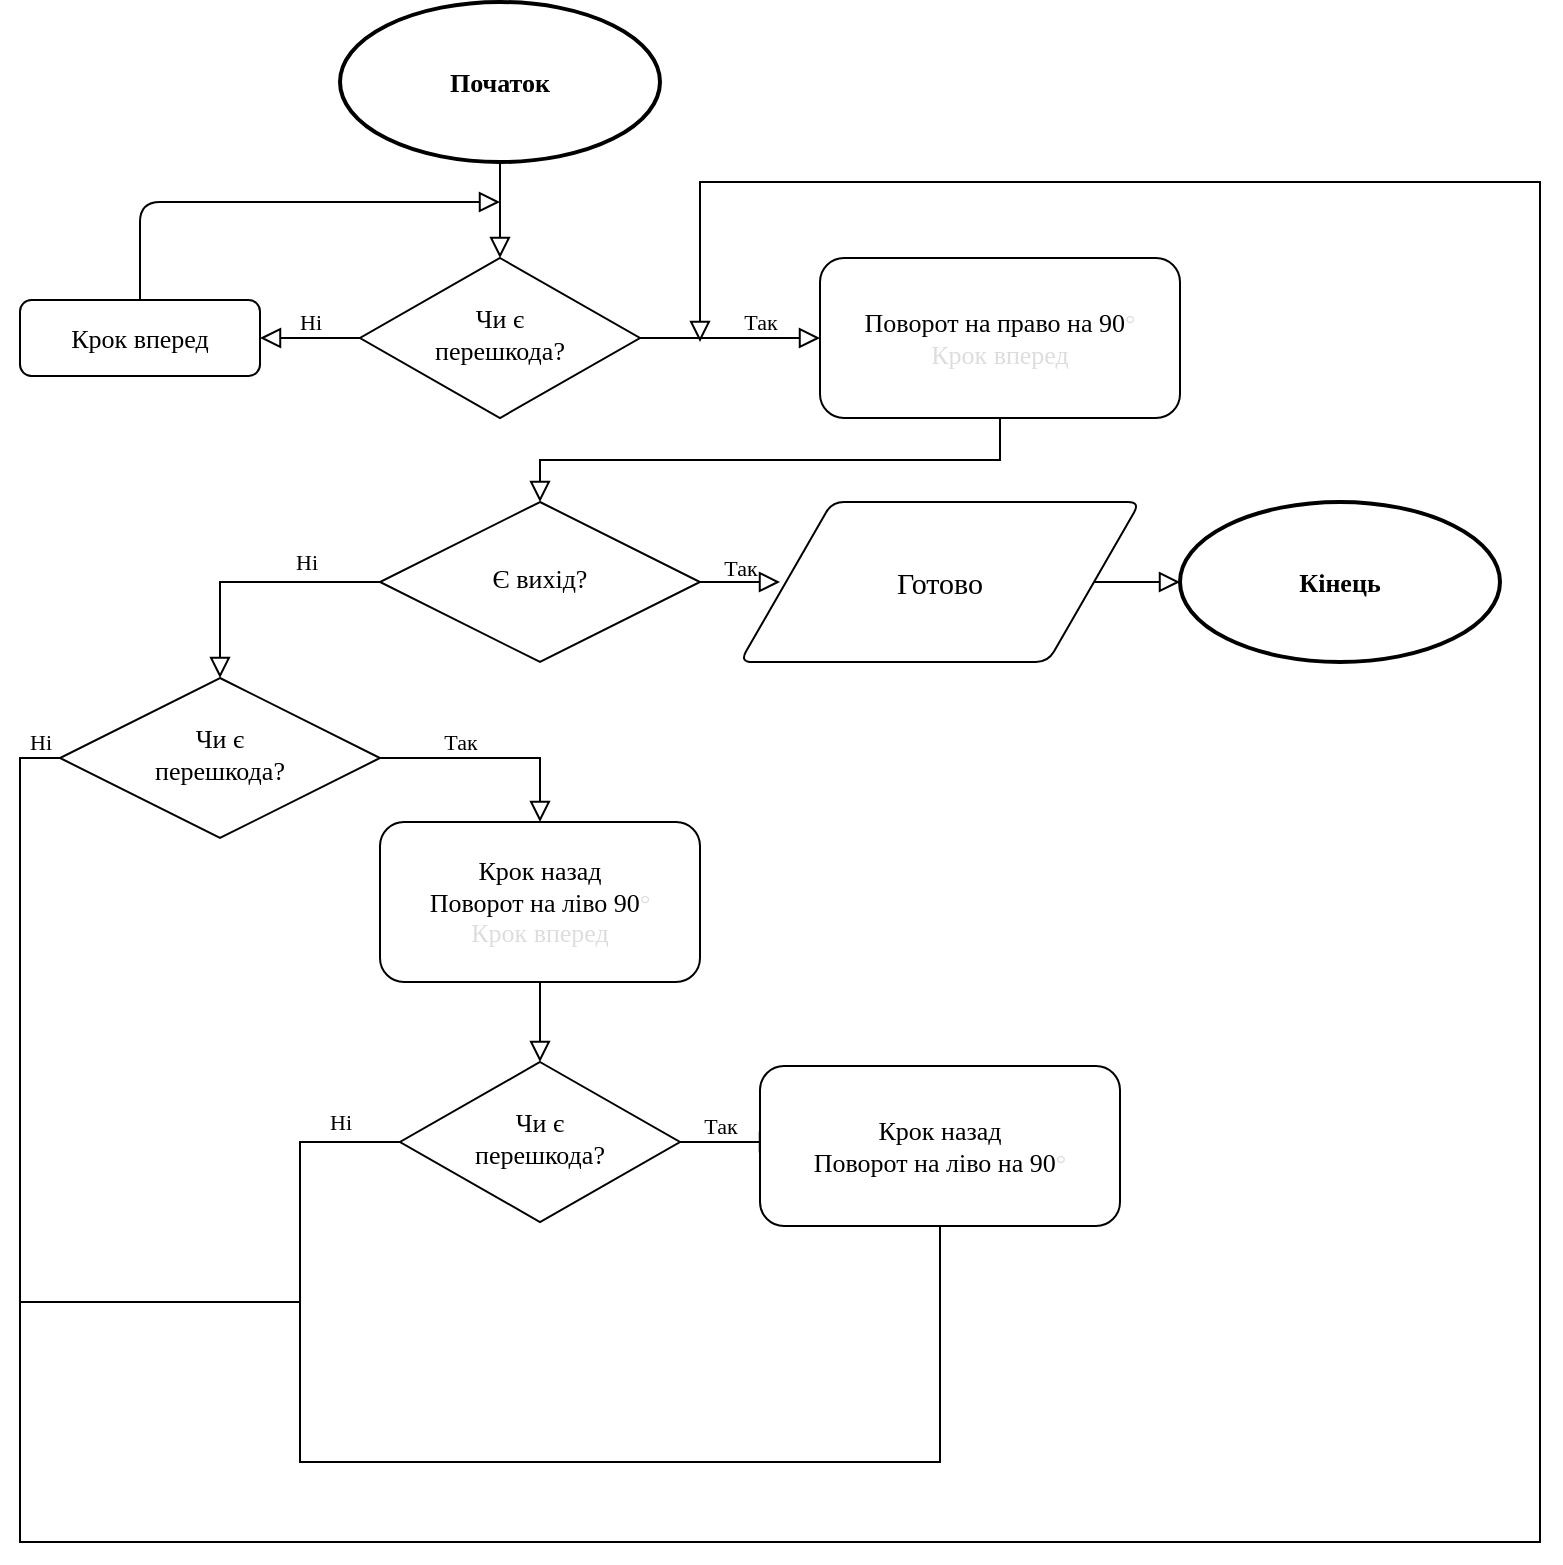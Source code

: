 <mxfile version="14.4.4" type="github">
  <diagram id="C5RBs43oDa-KdzZeNtuy" name="Page-1">
    <mxGraphModel dx="703" dy="366" grid="1" gridSize="10" guides="1" tooltips="1" connect="1" arrows="1" fold="1" page="1" pageScale="1" pageWidth="1000" pageHeight="1000" math="0" shadow="0">
      <root>
        <mxCell id="WIyWlLk6GJQsqaUBKTNV-0" />
        <mxCell id="WIyWlLk6GJQsqaUBKTNV-1" parent="WIyWlLk6GJQsqaUBKTNV-0" />
        <mxCell id="WIyWlLk6GJQsqaUBKTNV-3" value="&lt;font face=&quot;montserrat&quot; style=&quot;font-size: 13px&quot;&gt;Крок вперед&lt;/font&gt;" style="rounded=1;whiteSpace=wrap;html=1;fontSize=12;glass=0;strokeWidth=1;shadow=0;" parent="WIyWlLk6GJQsqaUBKTNV-1" vertex="1">
          <mxGeometry x="80" y="219" width="120" height="38" as="geometry" />
        </mxCell>
        <mxCell id="QRq6WLCsMnN_rYqQwL6p-1" value="&lt;h4&gt;&lt;font face=&quot;montserrat&quot; data-font-src=&quot;https://fonts.googleapis.com/css?family=montserrat&quot; style=&quot;font-size: 13px&quot;&gt;Початок&lt;/font&gt;&lt;/h4&gt;" style="strokeWidth=2;html=1;shape=mxgraph.flowchart.start_1;whiteSpace=wrap;" parent="WIyWlLk6GJQsqaUBKTNV-1" vertex="1">
          <mxGeometry x="240" y="70" width="160" height="80" as="geometry" />
        </mxCell>
        <mxCell id="QRq6WLCsMnN_rYqQwL6p-3" value="" style="rounded=0;html=1;jettySize=auto;orthogonalLoop=1;fontSize=11;endArrow=block;endFill=0;endSize=8;strokeWidth=1;shadow=0;labelBackgroundColor=none;edgeStyle=orthogonalEdgeStyle;exitX=0.5;exitY=1;exitDx=0;exitDy=0;exitPerimeter=0;entryX=0.5;entryY=0;entryDx=0;entryDy=0;" parent="WIyWlLk6GJQsqaUBKTNV-1" source="QRq6WLCsMnN_rYqQwL6p-1" target="kT5KfvmVQ0m3QfQf7nbg-0" edge="1">
          <mxGeometry relative="1" as="geometry">
            <mxPoint x="390" y="190" as="sourcePoint" />
            <mxPoint x="320" y="200" as="targetPoint" />
          </mxGeometry>
        </mxCell>
        <mxCell id="QRq6WLCsMnN_rYqQwL6p-20" value="&lt;h4&gt;&lt;font face=&quot;montserrat&quot;&gt;&lt;span style=&quot;font-size: 13px&quot;&gt;Кінець&lt;/span&gt;&lt;/font&gt;&lt;/h4&gt;" style="strokeWidth=2;html=1;shape=mxgraph.flowchart.start_1;whiteSpace=wrap;" parent="WIyWlLk6GJQsqaUBKTNV-1" vertex="1">
          <mxGeometry x="660" y="320" width="160" height="80" as="geometry" />
        </mxCell>
        <mxCell id="QRq6WLCsMnN_rYqQwL6p-21" value="" style="edgeStyle=orthogonalEdgeStyle;rounded=0;html=1;jettySize=auto;orthogonalLoop=1;fontSize=11;endArrow=block;endFill=0;endSize=8;strokeWidth=1;shadow=0;labelBackgroundColor=none;" parent="WIyWlLk6GJQsqaUBKTNV-1" edge="1">
          <mxGeometry y="10" relative="1" as="geometry">
            <mxPoint as="offset" />
            <mxPoint x="80" y="710" as="sourcePoint" />
            <mxPoint x="420" y="240" as="targetPoint" />
            <Array as="points">
              <mxPoint x="80" y="840" />
              <mxPoint x="840" y="840" />
              <mxPoint x="840" y="160" />
              <mxPoint x="420" y="160" />
              <mxPoint x="420" y="240" />
            </Array>
          </mxGeometry>
        </mxCell>
        <mxCell id="kT5KfvmVQ0m3QfQf7nbg-0" value="&lt;font face=&quot;montserrat&quot; data-font-src=&quot;https://fonts.googleapis.com/css?family=montserrat&quot; style=&quot;font-size: 13px&quot;&gt;Чи є &lt;br&gt;перешкода?&lt;/font&gt;" style="rhombus;whiteSpace=wrap;html=1;shadow=0;fontFamily=Helvetica;fontSize=12;align=center;strokeWidth=1;spacing=6;spacingTop=-4;" parent="WIyWlLk6GJQsqaUBKTNV-1" vertex="1">
          <mxGeometry x="250" y="198" width="140" height="80" as="geometry" />
        </mxCell>
        <mxCell id="kT5KfvmVQ0m3QfQf7nbg-2" value="Ні" style="rounded=0;html=1;jettySize=auto;orthogonalLoop=1;fontSize=11;endArrow=block;endFill=0;endSize=8;strokeWidth=1;shadow=0;labelBackgroundColor=none;edgeStyle=orthogonalEdgeStyle;exitX=0;exitY=0.5;exitDx=0;exitDy=0;entryX=1;entryY=0.5;entryDx=0;entryDy=0;fontFamily=montserrat;fontSource=https%3A%2F%2Ffonts.googleapis.com%2Fcss%3Ffamily%3Dmontserrat;" parent="WIyWlLk6GJQsqaUBKTNV-1" source="kT5KfvmVQ0m3QfQf7nbg-0" target="WIyWlLk6GJQsqaUBKTNV-3" edge="1">
          <mxGeometry y="-8" relative="1" as="geometry">
            <mxPoint x="330" y="170" as="sourcePoint" />
            <mxPoint x="330" y="208" as="targetPoint" />
            <mxPoint as="offset" />
          </mxGeometry>
        </mxCell>
        <mxCell id="-O6FgKp2v_EAUCKMPQ80-0" value="" style="rounded=1;html=1;jettySize=auto;orthogonalLoop=1;fontSize=11;endArrow=block;endFill=0;endSize=8;strokeWidth=1;shadow=0;labelBackgroundColor=none;edgeStyle=orthogonalEdgeStyle;exitX=0.5;exitY=0;exitDx=0;exitDy=0;" edge="1" parent="WIyWlLk6GJQsqaUBKTNV-1" source="WIyWlLk6GJQsqaUBKTNV-3">
          <mxGeometry relative="1" as="geometry">
            <mxPoint x="330" y="288" as="sourcePoint" />
            <mxPoint x="320" y="170" as="targetPoint" />
            <Array as="points">
              <mxPoint x="140" y="170" />
              <mxPoint x="320" y="170" />
            </Array>
          </mxGeometry>
        </mxCell>
        <mxCell id="-O6FgKp2v_EAUCKMPQ80-3" value="Так" style="rounded=0;html=1;jettySize=auto;orthogonalLoop=1;fontSize=11;endArrow=block;endFill=0;endSize=8;strokeWidth=1;shadow=0;labelBackgroundColor=none;edgeStyle=orthogonalEdgeStyle;exitX=1;exitY=0.5;exitDx=0;exitDy=0;fontFamily=montserrat;fontSource=https%3A%2F%2Ffonts.googleapis.com%2Fcss%3Ffamily%3Dmontserrat;entryX=0;entryY=0.5;entryDx=0;entryDy=0;" edge="1" parent="WIyWlLk6GJQsqaUBKTNV-1" source="kT5KfvmVQ0m3QfQf7nbg-0" target="-O6FgKp2v_EAUCKMPQ80-4">
          <mxGeometry x="0.333" y="8" relative="1" as="geometry">
            <mxPoint x="250" y="248" as="sourcePoint" />
            <mxPoint x="440" y="238" as="targetPoint" />
            <mxPoint as="offset" />
          </mxGeometry>
        </mxCell>
        <mxCell id="-O6FgKp2v_EAUCKMPQ80-4" value="&lt;font face=&quot;montserrat&quot; style=&quot;font-size: 13px&quot; data-font-src=&quot;https://fonts.googleapis.com/css?family=montserrat&quot;&gt;Поворот на право на 90&lt;/font&gt;&lt;span style=&quot;color: rgb(221 , 221 , 221) ; text-align: left ; font-size: 13px&quot;&gt;&lt;font style=&quot;font-size: 13px&quot; face=&quot;montserrat&quot; data-font-src=&quot;https://fonts.googleapis.com/css?family=montserrat&quot;&gt;°&lt;br&gt;Крок вперед&lt;/font&gt;&lt;br&gt;&lt;/span&gt;" style="rounded=1;whiteSpace=wrap;html=1;fontSize=12;glass=0;strokeWidth=1;shadow=0;" vertex="1" parent="WIyWlLk6GJQsqaUBKTNV-1">
          <mxGeometry x="480" y="198" width="180" height="80" as="geometry" />
        </mxCell>
        <mxCell id="-O6FgKp2v_EAUCKMPQ80-5" value="&lt;font face=&quot;montserrat&quot;&gt;&lt;span style=&quot;font-size: 13px&quot;&gt;Є вихід?&lt;/span&gt;&lt;/font&gt;" style="rhombus;whiteSpace=wrap;html=1;shadow=0;fontFamily=Helvetica;fontSize=12;align=center;strokeWidth=1;spacing=6;spacingTop=-4;" vertex="1" parent="WIyWlLk6GJQsqaUBKTNV-1">
          <mxGeometry x="260" y="320" width="160" height="80" as="geometry" />
        </mxCell>
        <mxCell id="-O6FgKp2v_EAUCKMPQ80-6" value="Ні" style="rounded=0;html=1;jettySize=auto;orthogonalLoop=1;fontSize=11;endArrow=block;endFill=0;endSize=8;strokeWidth=1;shadow=0;labelBackgroundColor=none;edgeStyle=orthogonalEdgeStyle;exitX=0;exitY=0.5;exitDx=0;exitDy=0;fontFamily=montserrat;fontSource=https%3A%2F%2Ffonts.googleapis.com%2Fcss%3Ffamily%3Dmontserrat;entryX=0.5;entryY=0;entryDx=0;entryDy=0;" edge="1" parent="WIyWlLk6GJQsqaUBKTNV-1" source="-O6FgKp2v_EAUCKMPQ80-5" target="-O6FgKp2v_EAUCKMPQ80-12">
          <mxGeometry x="-0.42" y="-10" relative="1" as="geometry">
            <mxPoint x="350" y="292" as="sourcePoint" />
            <mxPoint x="160" y="360" as="targetPoint" />
            <mxPoint as="offset" />
          </mxGeometry>
        </mxCell>
        <mxCell id="-O6FgKp2v_EAUCKMPQ80-7" value="Так" style="rounded=0;html=1;jettySize=auto;orthogonalLoop=1;fontSize=11;endArrow=block;endFill=0;endSize=8;strokeWidth=1;shadow=0;labelBackgroundColor=none;edgeStyle=orthogonalEdgeStyle;exitX=1;exitY=0.5;exitDx=0;exitDy=0;fontFamily=montserrat;fontSource=https%3A%2F%2Ffonts.googleapis.com%2Fcss%3Ffamily%3Dmontserrat;" edge="1" parent="WIyWlLk6GJQsqaUBKTNV-1" source="-O6FgKp2v_EAUCKMPQ80-5">
          <mxGeometry y="8" relative="1" as="geometry">
            <mxPoint x="270" y="370" as="sourcePoint" />
            <mxPoint x="460.0" y="360.0" as="targetPoint" />
            <mxPoint as="offset" />
          </mxGeometry>
        </mxCell>
        <mxCell id="-O6FgKp2v_EAUCKMPQ80-8" value="" style="rounded=0;html=1;jettySize=auto;orthogonalLoop=1;fontSize=11;endArrow=block;endFill=0;endSize=8;strokeWidth=1;shadow=0;labelBackgroundColor=none;edgeStyle=orthogonalEdgeStyle;exitX=0.5;exitY=1;exitDx=0;exitDy=0;entryX=0.5;entryY=0;entryDx=0;entryDy=0;" edge="1" parent="WIyWlLk6GJQsqaUBKTNV-1" source="-O6FgKp2v_EAUCKMPQ80-4" target="-O6FgKp2v_EAUCKMPQ80-5">
          <mxGeometry relative="1" as="geometry">
            <mxPoint x="330.0" y="160" as="sourcePoint" />
            <mxPoint x="330.0" y="208.0" as="targetPoint" />
          </mxGeometry>
        </mxCell>
        <mxCell id="-O6FgKp2v_EAUCKMPQ80-9" value="&lt;font face=&quot;montserrat&quot; style=&quot;font-size: 15px&quot;&gt;Готово&lt;/font&gt;" style="shape=parallelogram;html=1;strokeWidth=1;perimeter=parallelogramPerimeter;whiteSpace=wrap;rounded=1;arcSize=12;size=0.23;" vertex="1" parent="WIyWlLk6GJQsqaUBKTNV-1">
          <mxGeometry x="440" y="320" width="200" height="80" as="geometry" />
        </mxCell>
        <mxCell id="-O6FgKp2v_EAUCKMPQ80-10" value="" style="rounded=0;html=1;jettySize=auto;orthogonalLoop=1;fontSize=11;endArrow=block;endFill=0;endSize=8;strokeWidth=1;shadow=0;labelBackgroundColor=none;edgeStyle=orthogonalEdgeStyle;exitX=1;exitY=0.5;exitDx=0;exitDy=0;" edge="1" parent="WIyWlLk6GJQsqaUBKTNV-1" source="-O6FgKp2v_EAUCKMPQ80-9">
          <mxGeometry relative="1" as="geometry">
            <mxPoint x="150.0" y="160" as="sourcePoint" />
            <mxPoint x="660" y="360" as="targetPoint" />
            <Array as="points">
              <mxPoint x="630" y="360" />
              <mxPoint x="630" y="360" />
            </Array>
          </mxGeometry>
        </mxCell>
        <mxCell id="-O6FgKp2v_EAUCKMPQ80-12" value="&lt;font face=&quot;montserrat&quot; data-font-src=&quot;https://fonts.googleapis.com/css?family=montserrat&quot; style=&quot;font-size: 13px&quot;&gt;Чи є &lt;br&gt;перешкода?&lt;/font&gt;" style="rhombus;whiteSpace=wrap;html=1;shadow=0;fontFamily=Helvetica;fontSize=12;align=center;strokeWidth=1;spacing=6;spacingTop=-4;" vertex="1" parent="WIyWlLk6GJQsqaUBKTNV-1">
          <mxGeometry x="100" y="408" width="160" height="80" as="geometry" />
        </mxCell>
        <mxCell id="-O6FgKp2v_EAUCKMPQ80-13" value="Ні" style="rounded=0;html=1;jettySize=auto;orthogonalLoop=1;fontSize=11;endArrow=none;endFill=0;endSize=8;strokeWidth=1;shadow=0;labelBackgroundColor=none;edgeStyle=orthogonalEdgeStyle;exitX=0;exitY=0.5;exitDx=0;exitDy=0;fontFamily=montserrat;fontSource=https%3A%2F%2Ffonts.googleapis.com%2Fcss%3Ffamily%3Dmontserrat;" edge="1" parent="WIyWlLk6GJQsqaUBKTNV-1" source="-O6FgKp2v_EAUCKMPQ80-12">
          <mxGeometry x="-0.954" y="-8" relative="1" as="geometry">
            <mxPoint x="190" y="380" as="sourcePoint" />
            <mxPoint x="220" y="720" as="targetPoint" />
            <mxPoint as="offset" />
            <Array as="points">
              <mxPoint x="80" y="448" />
              <mxPoint x="80" y="720" />
            </Array>
          </mxGeometry>
        </mxCell>
        <mxCell id="-O6FgKp2v_EAUCKMPQ80-15" value="Так" style="rounded=0;html=1;jettySize=auto;orthogonalLoop=1;fontSize=11;endArrow=block;endFill=0;endSize=8;strokeWidth=1;shadow=0;labelBackgroundColor=none;edgeStyle=orthogonalEdgeStyle;exitX=1;exitY=0.5;exitDx=0;exitDy=0;fontFamily=montserrat;fontSource=https%3A%2F%2Ffonts.googleapis.com%2Fcss%3Ffamily%3Dmontserrat;entryX=0.5;entryY=0;entryDx=0;entryDy=0;" edge="1" parent="WIyWlLk6GJQsqaUBKTNV-1" source="-O6FgKp2v_EAUCKMPQ80-12" target="-O6FgKp2v_EAUCKMPQ80-16">
          <mxGeometry x="-0.285" y="8" relative="1" as="geometry">
            <mxPoint x="110" y="458" as="sourcePoint" />
            <mxPoint x="300.0" y="448.0" as="targetPoint" />
            <mxPoint as="offset" />
          </mxGeometry>
        </mxCell>
        <mxCell id="-O6FgKp2v_EAUCKMPQ80-16" value="&lt;font face=&quot;montserrat&quot; style=&quot;font-size: 13px&quot; data-font-src=&quot;https://fonts.googleapis.com/css?family=montserrat&quot;&gt;Крок назад&lt;br&gt;Поворот на ліво 90&lt;/font&gt;&lt;span style=&quot;color: rgb(221 , 221 , 221) ; text-align: left ; font-size: 13px&quot;&gt;&lt;font style=&quot;font-size: 13px&quot; face=&quot;montserrat&quot; data-font-src=&quot;https://fonts.googleapis.com/css?family=montserrat&quot;&gt;°&lt;br&gt;Крок вперед&lt;/font&gt;&lt;br&gt;&lt;/span&gt;" style="rounded=1;whiteSpace=wrap;html=1;fontSize=12;glass=0;strokeWidth=1;shadow=0;" vertex="1" parent="WIyWlLk6GJQsqaUBKTNV-1">
          <mxGeometry x="260" y="480" width="160" height="80" as="geometry" />
        </mxCell>
        <mxCell id="-O6FgKp2v_EAUCKMPQ80-17" value="&lt;font face=&quot;montserrat&quot; data-font-src=&quot;https://fonts.googleapis.com/css?family=montserrat&quot; style=&quot;font-size: 13px&quot;&gt;Чи є &lt;br&gt;перешкода?&lt;/font&gt;" style="rhombus;whiteSpace=wrap;html=1;shadow=0;fontFamily=Helvetica;fontSize=12;align=center;strokeWidth=1;spacing=6;spacingTop=-4;" vertex="1" parent="WIyWlLk6GJQsqaUBKTNV-1">
          <mxGeometry x="270" y="600" width="140" height="80" as="geometry" />
        </mxCell>
        <mxCell id="-O6FgKp2v_EAUCKMPQ80-18" value="Ні" style="rounded=0;html=1;jettySize=auto;orthogonalLoop=1;fontSize=11;endArrow=none;endFill=0;endSize=8;strokeWidth=1;shadow=0;labelBackgroundColor=none;edgeStyle=orthogonalEdgeStyle;exitX=0;exitY=0.5;exitDx=0;exitDy=0;fontFamily=montserrat;fontSource=https%3A%2F%2Ffonts.googleapis.com%2Fcss%3Ffamily%3Dmontserrat;entryX=0.5;entryY=1;entryDx=0;entryDy=0;" edge="1" parent="WIyWlLk6GJQsqaUBKTNV-1" source="-O6FgKp2v_EAUCKMPQ80-17" target="-O6FgKp2v_EAUCKMPQ80-20">
          <mxGeometry x="-0.907" y="-10" relative="1" as="geometry">
            <mxPoint x="350" y="572" as="sourcePoint" />
            <mxPoint x="220" y="800" as="targetPoint" />
            <mxPoint as="offset" />
            <Array as="points">
              <mxPoint x="220" y="640" />
              <mxPoint x="220" y="800" />
              <mxPoint x="540" y="800" />
            </Array>
          </mxGeometry>
        </mxCell>
        <mxCell id="-O6FgKp2v_EAUCKMPQ80-19" value="Так" style="rounded=0;html=1;jettySize=auto;orthogonalLoop=1;fontSize=11;endArrow=block;endFill=0;endSize=8;strokeWidth=1;shadow=0;labelBackgroundColor=none;edgeStyle=orthogonalEdgeStyle;exitX=1;exitY=0.5;exitDx=0;exitDy=0;fontFamily=montserrat;fontSource=https%3A%2F%2Ffonts.googleapis.com%2Fcss%3Ffamily%3Dmontserrat;" edge="1" parent="WIyWlLk6GJQsqaUBKTNV-1" source="-O6FgKp2v_EAUCKMPQ80-17">
          <mxGeometry x="-0.2" y="8" relative="1" as="geometry">
            <mxPoint x="270" y="650" as="sourcePoint" />
            <mxPoint x="460" y="640" as="targetPoint" />
            <mxPoint as="offset" />
          </mxGeometry>
        </mxCell>
        <mxCell id="-O6FgKp2v_EAUCKMPQ80-20" value="&lt;font face=&quot;montserrat&quot; style=&quot;font-size: 13px&quot; data-font-src=&quot;https://fonts.googleapis.com/css?family=montserrat&quot;&gt;Крок назад&lt;br&gt;Поворот на ліво на 90&lt;/font&gt;&lt;span style=&quot;color: rgb(221 , 221 , 221) ; text-align: left ; font-size: 13px&quot;&gt;&lt;font style=&quot;font-size: 13px&quot; face=&quot;montserrat&quot; data-font-src=&quot;https://fonts.googleapis.com/css?family=montserrat&quot;&gt;°&lt;/font&gt;&lt;br&gt;&lt;/span&gt;" style="rounded=1;whiteSpace=wrap;html=1;fontSize=12;glass=0;strokeWidth=1;shadow=0;" vertex="1" parent="WIyWlLk6GJQsqaUBKTNV-1">
          <mxGeometry x="450" y="602" width="180" height="80" as="geometry" />
        </mxCell>
        <mxCell id="-O6FgKp2v_EAUCKMPQ80-22" value="" style="rounded=0;html=1;jettySize=auto;orthogonalLoop=1;fontSize=11;endArrow=block;endFill=0;endSize=8;strokeWidth=1;shadow=0;labelBackgroundColor=none;edgeStyle=orthogonalEdgeStyle;exitX=0.5;exitY=1;exitDx=0;exitDy=0;entryX=0.5;entryY=0;entryDx=0;entryDy=0;" edge="1" parent="WIyWlLk6GJQsqaUBKTNV-1" source="-O6FgKp2v_EAUCKMPQ80-16" target="-O6FgKp2v_EAUCKMPQ80-17">
          <mxGeometry relative="1" as="geometry">
            <mxPoint x="350" y="290" as="sourcePoint" />
            <mxPoint x="350" y="330" as="targetPoint" />
          </mxGeometry>
        </mxCell>
      </root>
    </mxGraphModel>
  </diagram>
</mxfile>
